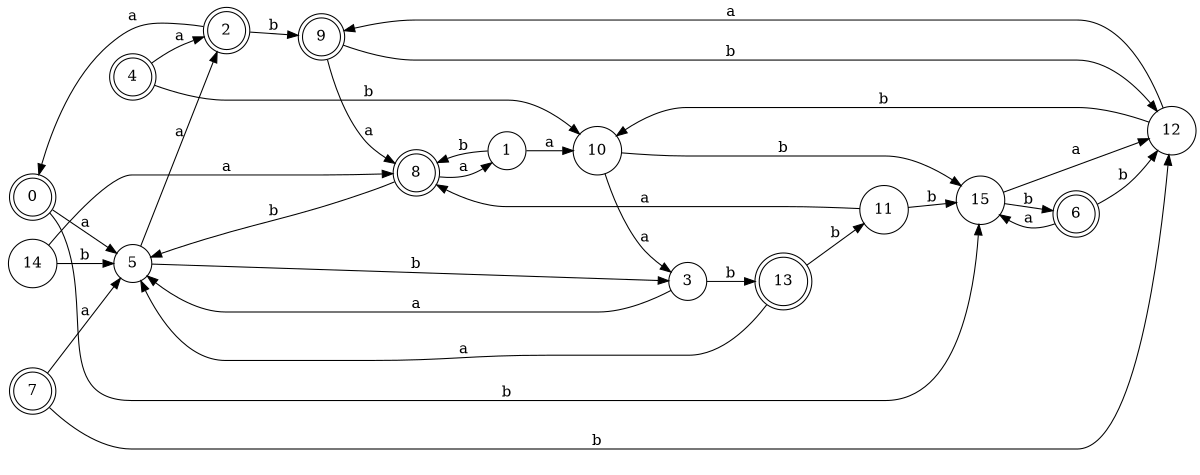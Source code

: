 digraph n13_5 {
__start0 [label="" shape="none"];

rankdir=LR;
size="8,5";

s0 [style="rounded,filled", color="black", fillcolor="white" shape="doublecircle", label="0"];
s1 [style="filled", color="black", fillcolor="white" shape="circle", label="1"];
s2 [style="rounded,filled", color="black", fillcolor="white" shape="doublecircle", label="2"];
s3 [style="filled", color="black", fillcolor="white" shape="circle", label="3"];
s4 [style="rounded,filled", color="black", fillcolor="white" shape="doublecircle", label="4"];
s5 [style="filled", color="black", fillcolor="white" shape="circle", label="5"];
s6 [style="rounded,filled", color="black", fillcolor="white" shape="doublecircle", label="6"];
s7 [style="rounded,filled", color="black", fillcolor="white" shape="doublecircle", label="7"];
s8 [style="rounded,filled", color="black", fillcolor="white" shape="doublecircle", label="8"];
s9 [style="rounded,filled", color="black", fillcolor="white" shape="doublecircle", label="9"];
s10 [style="filled", color="black", fillcolor="white" shape="circle", label="10"];
s11 [style="filled", color="black", fillcolor="white" shape="circle", label="11"];
s12 [style="filled", color="black", fillcolor="white" shape="circle", label="12"];
s13 [style="rounded,filled", color="black", fillcolor="white" shape="doublecircle", label="13"];
s14 [style="filled", color="black", fillcolor="white" shape="circle", label="14"];
s15 [style="filled", color="black", fillcolor="white" shape="circle", label="15"];
s0 -> s5 [label="a"];
s0 -> s15 [label="b"];
s1 -> s10 [label="a"];
s1 -> s8 [label="b"];
s2 -> s0 [label="a"];
s2 -> s9 [label="b"];
s3 -> s5 [label="a"];
s3 -> s13 [label="b"];
s4 -> s2 [label="a"];
s4 -> s10 [label="b"];
s5 -> s2 [label="a"];
s5 -> s3 [label="b"];
s6 -> s15 [label="a"];
s6 -> s12 [label="b"];
s7 -> s5 [label="a"];
s7 -> s12 [label="b"];
s8 -> s1 [label="a"];
s8 -> s5 [label="b"];
s9 -> s8 [label="a"];
s9 -> s12 [label="b"];
s10 -> s3 [label="a"];
s10 -> s15 [label="b"];
s11 -> s8 [label="a"];
s11 -> s15 [label="b"];
s12 -> s9 [label="a"];
s12 -> s10 [label="b"];
s13 -> s5 [label="a"];
s13 -> s11 [label="b"];
s14 -> s8 [label="a"];
s14 -> s5 [label="b"];
s15 -> s12 [label="a"];
s15 -> s6 [label="b"];

}